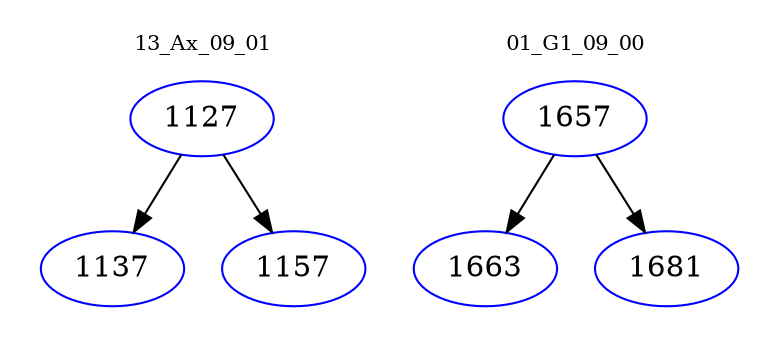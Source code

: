 digraph{
subgraph cluster_0 {
color = white
label = "13_Ax_09_01";
fontsize=10;
T0_1127 [label="1127", color="blue"]
T0_1127 -> T0_1137 [color="black"]
T0_1137 [label="1137", color="blue"]
T0_1127 -> T0_1157 [color="black"]
T0_1157 [label="1157", color="blue"]
}
subgraph cluster_1 {
color = white
label = "01_G1_09_00";
fontsize=10;
T1_1657 [label="1657", color="blue"]
T1_1657 -> T1_1663 [color="black"]
T1_1663 [label="1663", color="blue"]
T1_1657 -> T1_1681 [color="black"]
T1_1681 [label="1681", color="blue"]
}
}

